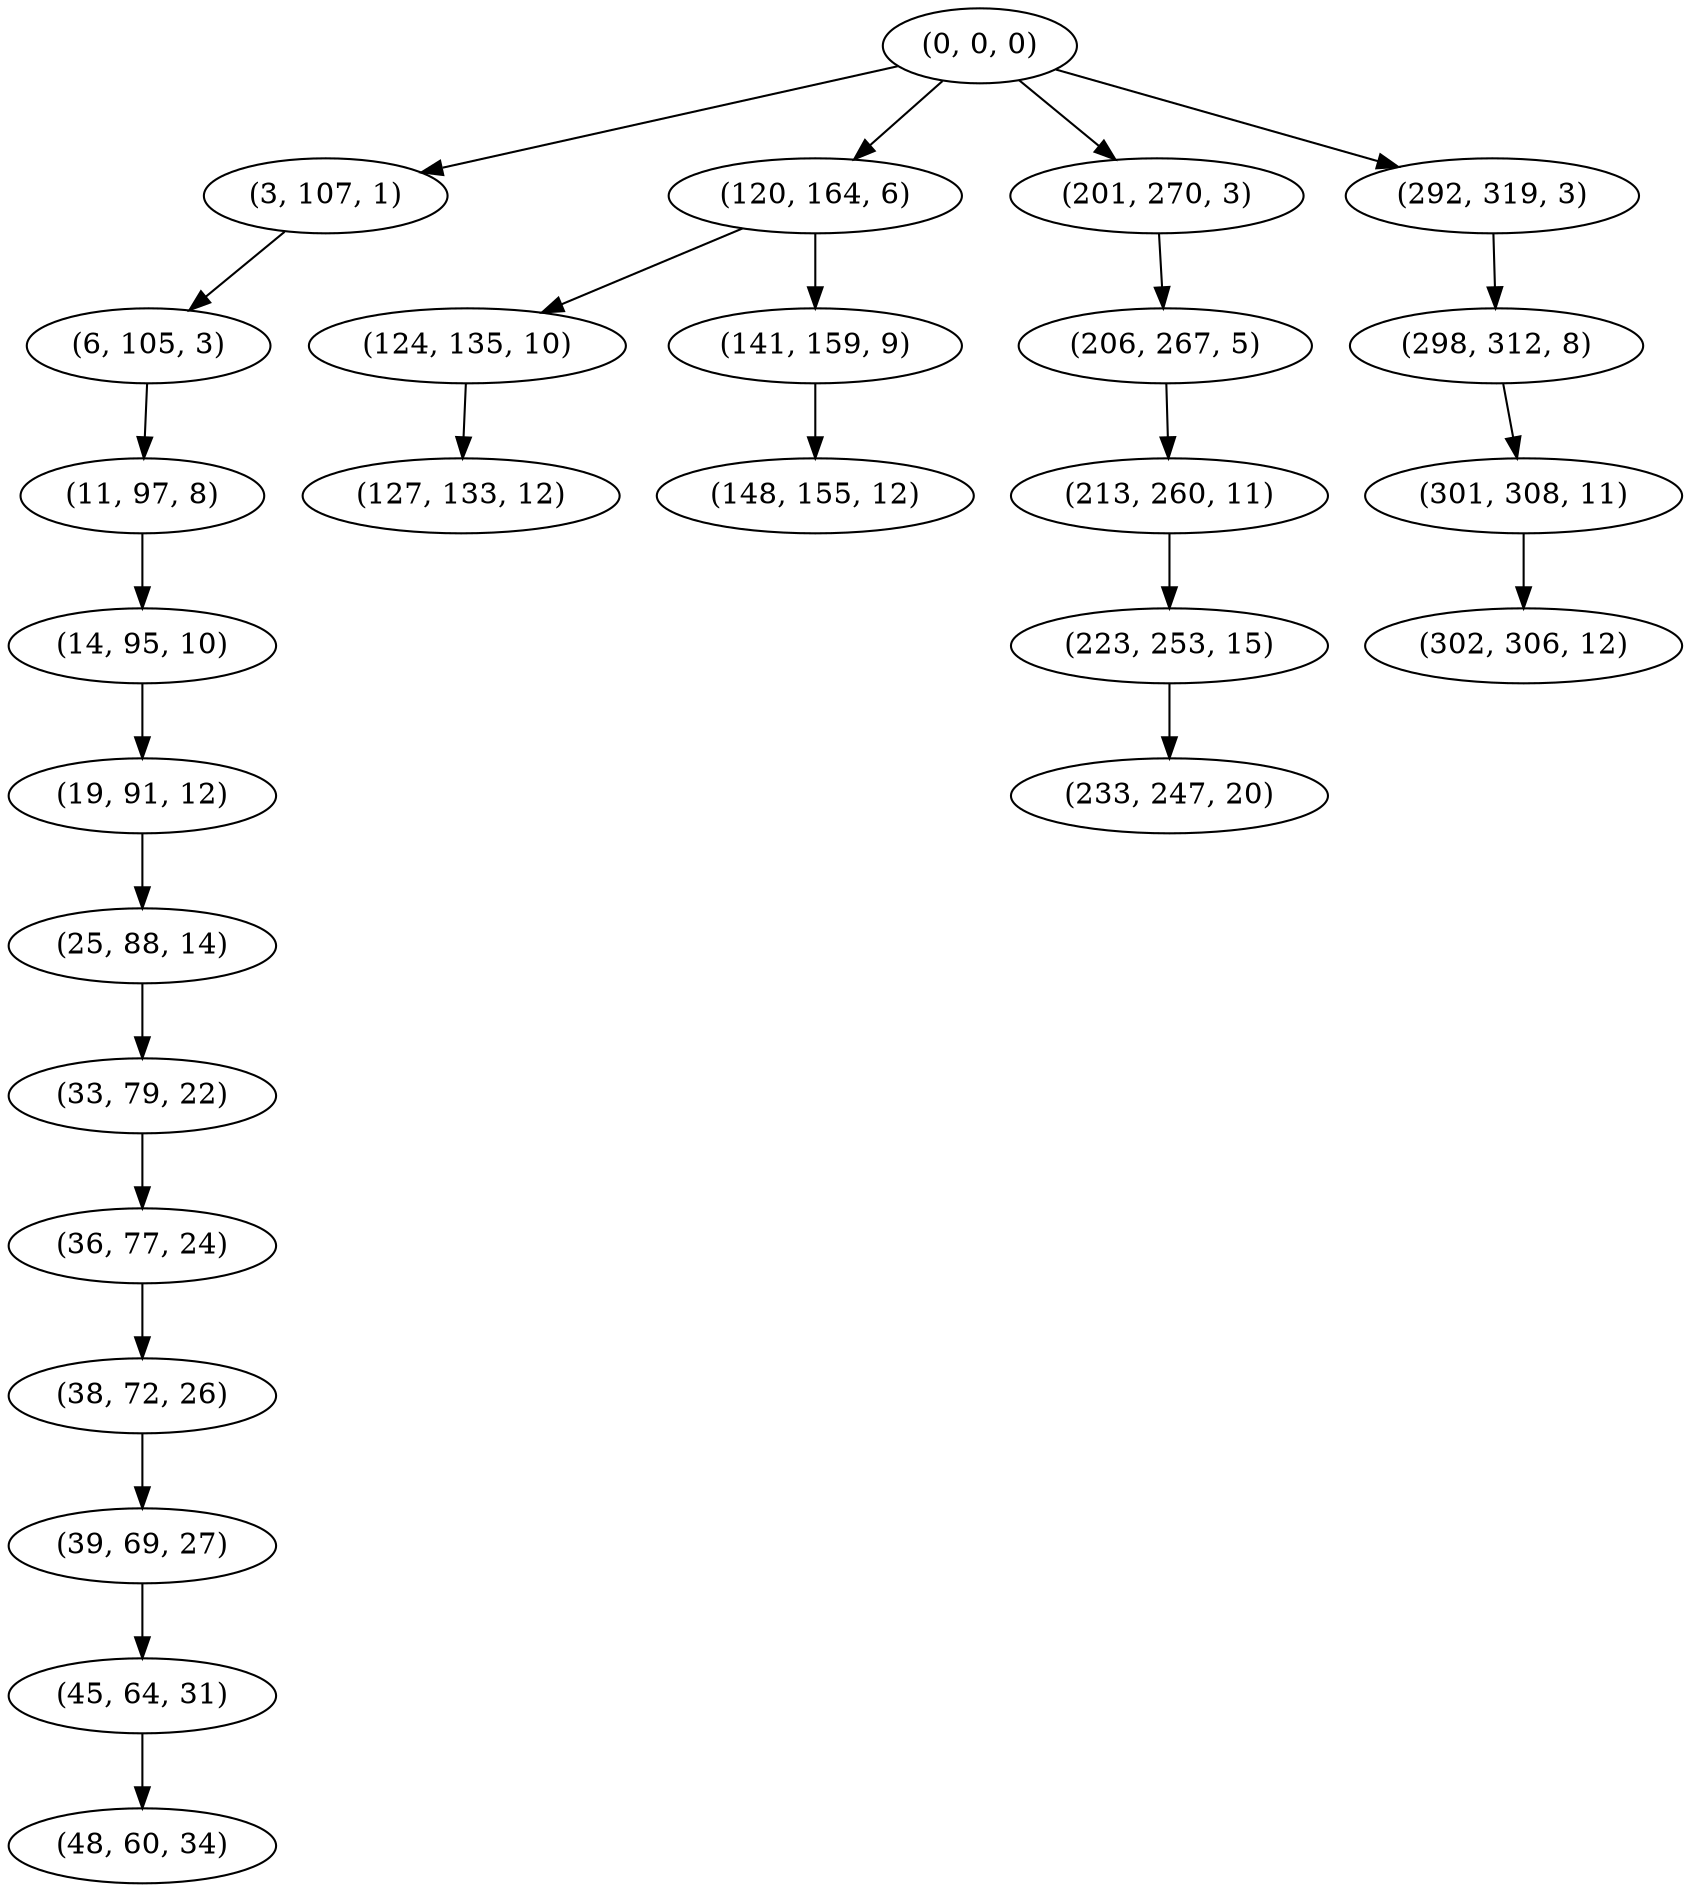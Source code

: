 digraph tree {
    "(0, 0, 0)";
    "(3, 107, 1)";
    "(6, 105, 3)";
    "(11, 97, 8)";
    "(14, 95, 10)";
    "(19, 91, 12)";
    "(25, 88, 14)";
    "(33, 79, 22)";
    "(36, 77, 24)";
    "(38, 72, 26)";
    "(39, 69, 27)";
    "(45, 64, 31)";
    "(48, 60, 34)";
    "(120, 164, 6)";
    "(124, 135, 10)";
    "(127, 133, 12)";
    "(141, 159, 9)";
    "(148, 155, 12)";
    "(201, 270, 3)";
    "(206, 267, 5)";
    "(213, 260, 11)";
    "(223, 253, 15)";
    "(233, 247, 20)";
    "(292, 319, 3)";
    "(298, 312, 8)";
    "(301, 308, 11)";
    "(302, 306, 12)";
    "(0, 0, 0)" -> "(3, 107, 1)";
    "(0, 0, 0)" -> "(120, 164, 6)";
    "(0, 0, 0)" -> "(201, 270, 3)";
    "(0, 0, 0)" -> "(292, 319, 3)";
    "(3, 107, 1)" -> "(6, 105, 3)";
    "(6, 105, 3)" -> "(11, 97, 8)";
    "(11, 97, 8)" -> "(14, 95, 10)";
    "(14, 95, 10)" -> "(19, 91, 12)";
    "(19, 91, 12)" -> "(25, 88, 14)";
    "(25, 88, 14)" -> "(33, 79, 22)";
    "(33, 79, 22)" -> "(36, 77, 24)";
    "(36, 77, 24)" -> "(38, 72, 26)";
    "(38, 72, 26)" -> "(39, 69, 27)";
    "(39, 69, 27)" -> "(45, 64, 31)";
    "(45, 64, 31)" -> "(48, 60, 34)";
    "(120, 164, 6)" -> "(124, 135, 10)";
    "(120, 164, 6)" -> "(141, 159, 9)";
    "(124, 135, 10)" -> "(127, 133, 12)";
    "(141, 159, 9)" -> "(148, 155, 12)";
    "(201, 270, 3)" -> "(206, 267, 5)";
    "(206, 267, 5)" -> "(213, 260, 11)";
    "(213, 260, 11)" -> "(223, 253, 15)";
    "(223, 253, 15)" -> "(233, 247, 20)";
    "(292, 319, 3)" -> "(298, 312, 8)";
    "(298, 312, 8)" -> "(301, 308, 11)";
    "(301, 308, 11)" -> "(302, 306, 12)";
}
